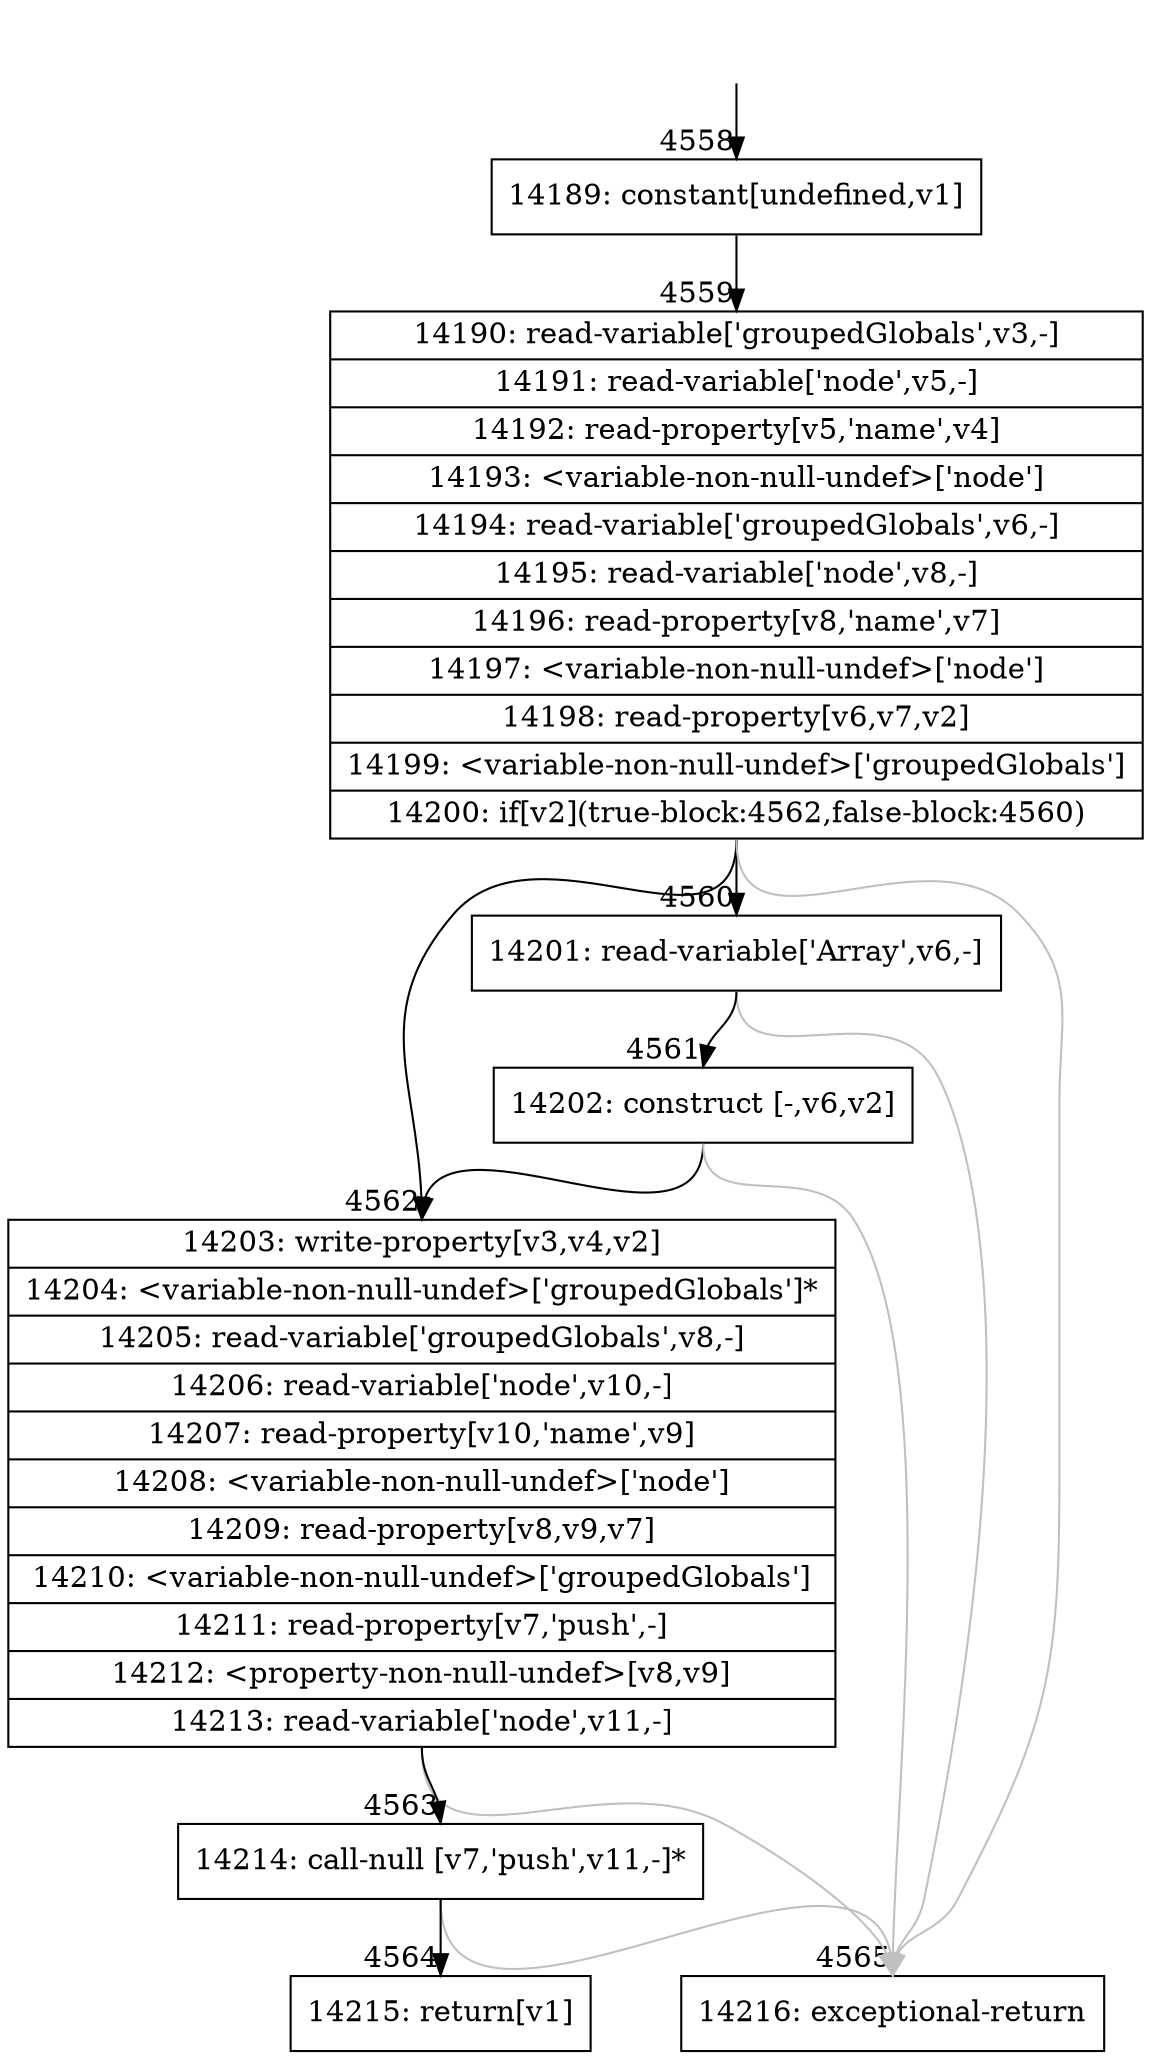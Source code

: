 digraph {
rankdir="TD"
BB_entry278[shape=none,label=""];
BB_entry278 -> BB4558 [tailport=s, headport=n, headlabel="    4558"]
BB4558 [shape=record label="{14189: constant[undefined,v1]}" ] 
BB4558 -> BB4559 [tailport=s, headport=n, headlabel="      4559"]
BB4559 [shape=record label="{14190: read-variable['groupedGlobals',v3,-]|14191: read-variable['node',v5,-]|14192: read-property[v5,'name',v4]|14193: \<variable-non-null-undef\>['node']|14194: read-variable['groupedGlobals',v6,-]|14195: read-variable['node',v8,-]|14196: read-property[v8,'name',v7]|14197: \<variable-non-null-undef\>['node']|14198: read-property[v6,v7,v2]|14199: \<variable-non-null-undef\>['groupedGlobals']|14200: if[v2](true-block:4562,false-block:4560)}" ] 
BB4559 -> BB4562 [tailport=s, headport=n, headlabel="      4562"]
BB4559 -> BB4560 [tailport=s, headport=n, headlabel="      4560"]
BB4559 -> BB4565 [tailport=s, headport=n, color=gray, headlabel="      4565"]
BB4560 [shape=record label="{14201: read-variable['Array',v6,-]}" ] 
BB4560 -> BB4561 [tailport=s, headport=n, headlabel="      4561"]
BB4560 -> BB4565 [tailport=s, headport=n, color=gray]
BB4561 [shape=record label="{14202: construct [-,v6,v2]}" ] 
BB4561 -> BB4562 [tailport=s, headport=n]
BB4561 -> BB4565 [tailport=s, headport=n, color=gray]
BB4562 [shape=record label="{14203: write-property[v3,v4,v2]|14204: \<variable-non-null-undef\>['groupedGlobals']*|14205: read-variable['groupedGlobals',v8,-]|14206: read-variable['node',v10,-]|14207: read-property[v10,'name',v9]|14208: \<variable-non-null-undef\>['node']|14209: read-property[v8,v9,v7]|14210: \<variable-non-null-undef\>['groupedGlobals']|14211: read-property[v7,'push',-]|14212: \<property-non-null-undef\>[v8,v9]|14213: read-variable['node',v11,-]}" ] 
BB4562 -> BB4563 [tailport=s, headport=n, headlabel="      4563"]
BB4562 -> BB4565 [tailport=s, headport=n, color=gray]
BB4563 [shape=record label="{14214: call-null [v7,'push',v11,-]*}" ] 
BB4563 -> BB4564 [tailport=s, headport=n, headlabel="      4564"]
BB4563 -> BB4565 [tailport=s, headport=n, color=gray]
BB4564 [shape=record label="{14215: return[v1]}" ] 
BB4565 [shape=record label="{14216: exceptional-return}" ] 
//#$~ 4548
}
